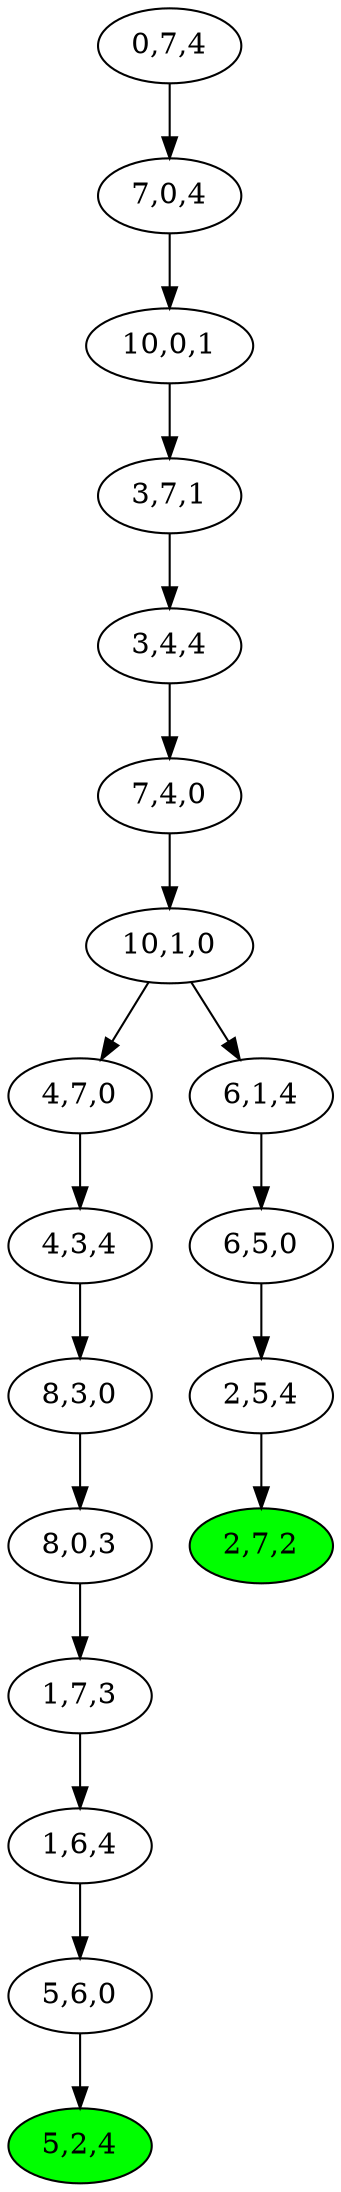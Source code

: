digraph water{
0[label= "0,7,4"] 
1[label= "7,0,4"] 
2[label= "10,0,1"] 
3[label= "3,7,1"] 
4[label= "3,4,4"] 
5[label= "7,4,0"] 
6[label= "10,1,0"] 
7[label= "4,7,0"] 
8[label= "4,3,4"] 
9[label= "8,3,0"] 
10[label= "8,0,3"] 
11[label= "1,7,3"] 
12[label= "1,6,4"] 
13[label= "5,6,0"] 
14[fillcolor=green,style=filled,label= "5,2,4"] 
15[label= "6,1,4"] 
16[label= "6,5,0"] 
17[label= "2,5,4"] 
18[fillcolor=green,style=filled,label= "2,7,2"] 
0 -> 1
1 -> 2
2 -> 3
3 -> 4
4 -> 5
5 -> 6
6 -> 7
7 -> 8
8 -> 9
9 -> 10
10 -> 11
11 -> 12
12 -> 13
13 -> 14
6 -> 15
15 -> 16
16 -> 17
17 -> 18
}